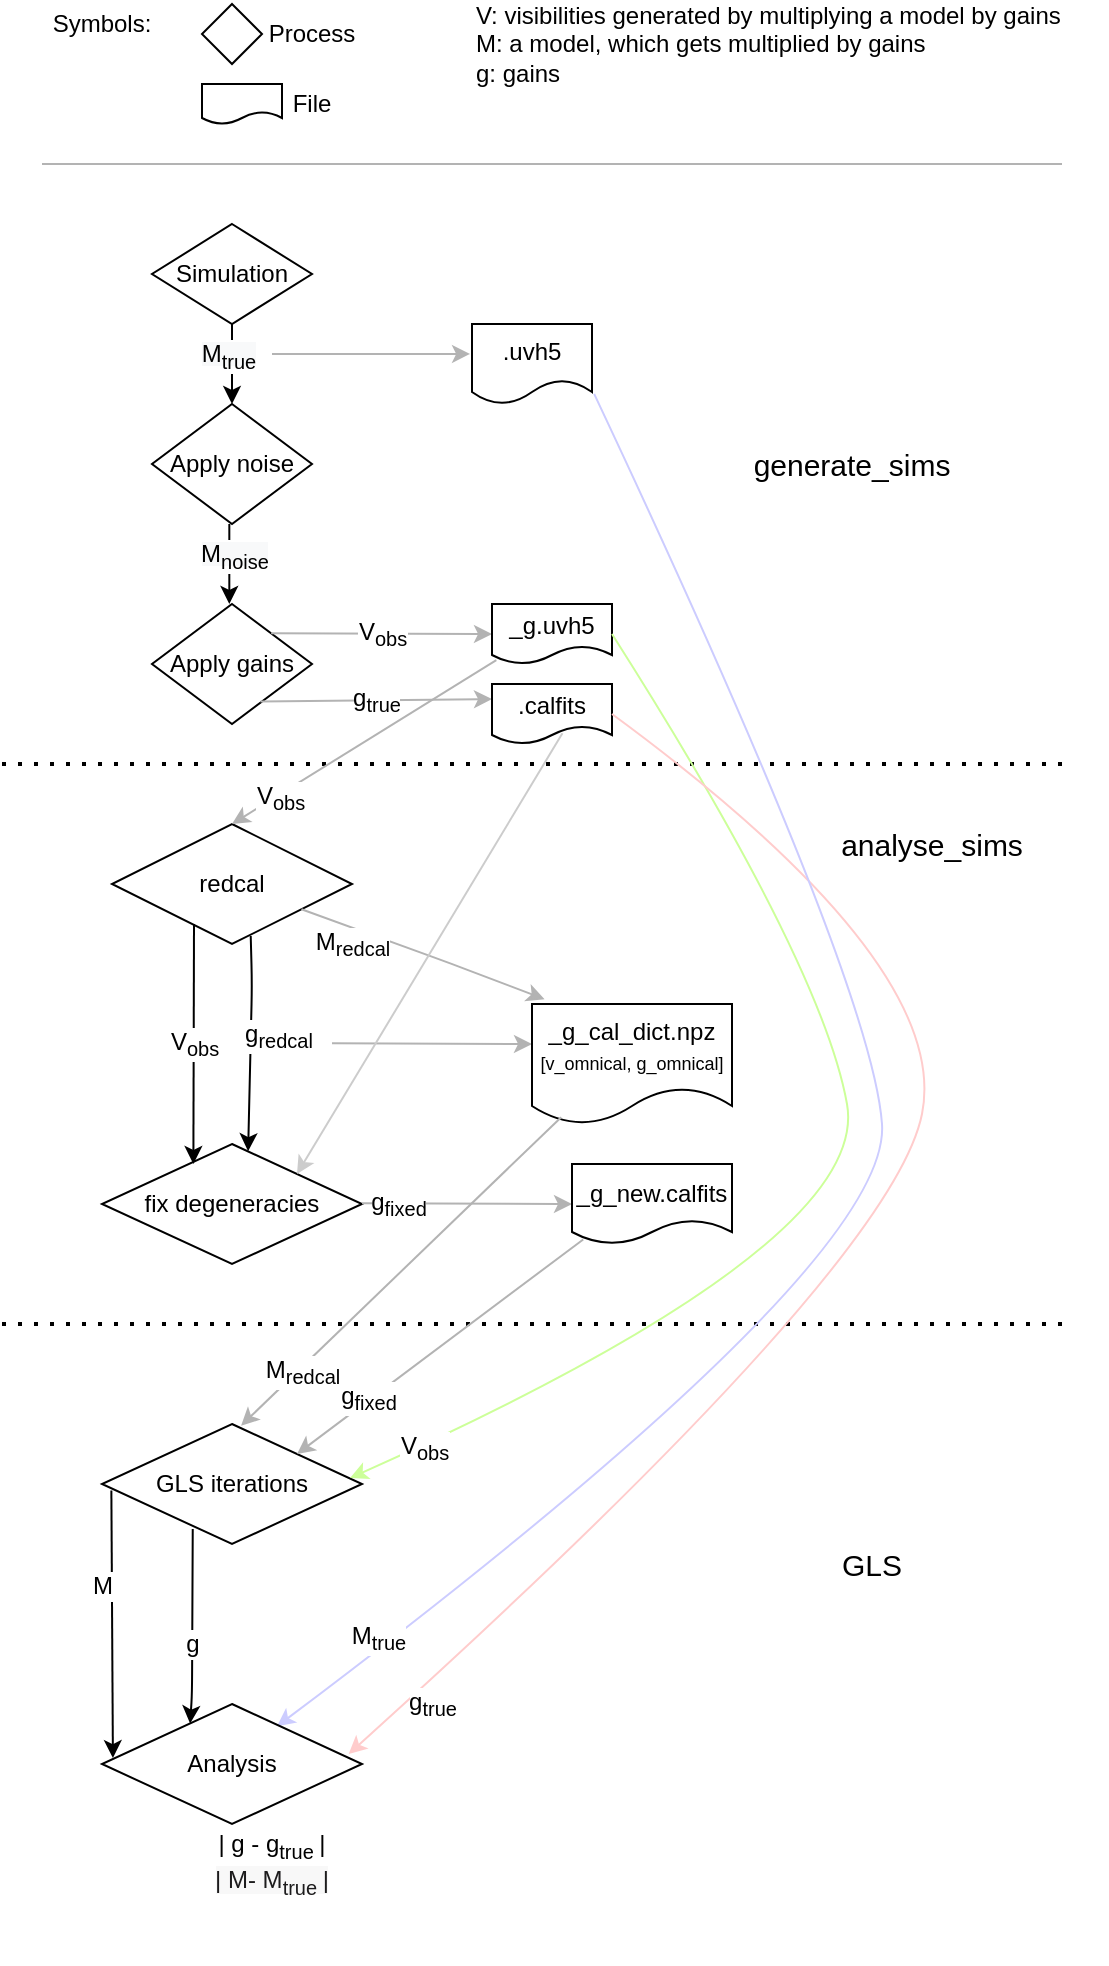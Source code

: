<mxfile version="14.5.1" type="device"><diagram id="iJU44VA_Lu3SkqdQJlMW" name="Page-1"><mxGraphModel dx="946" dy="630" grid="1" gridSize="10" guides="1" tooltips="1" connect="1" arrows="1" fold="1" page="1" pageScale="1" pageWidth="850" pageHeight="1100" math="0" shadow="0"><root><mxCell id="0"/><mxCell id="1" parent="0"/><mxCell id="j2zTqEzod_7cD6JWHPEv-5" value="Apply gains" style="rhombus;whiteSpace=wrap;html=1;" parent="1" vertex="1"><mxGeometry x="125" y="320" width="80" height="60" as="geometry"/></mxCell><mxCell id="j2zTqEzod_7cD6JWHPEv-11" value="Apply noise" style="rhombus;whiteSpace=wrap;html=1;" parent="1" vertex="1"><mxGeometry x="125" y="220" width="80" height="60" as="geometry"/></mxCell><mxCell id="j2zTqEzod_7cD6JWHPEv-12" value="" style="endArrow=classic;html=1;exitX=0.5;exitY=1;exitDx=0;exitDy=0;entryX=0.5;entryY=0;entryDx=0;entryDy=0;" parent="1" target="j2zTqEzod_7cD6JWHPEv-11" edge="1"><mxGeometry width="50" height="50" relative="1" as="geometry"><mxPoint x="165" y="180" as="sourcePoint"/><mxPoint x="165" y="210" as="targetPoint"/></mxGeometry></mxCell><mxCell id="j2zTqEzod_7cD6JWHPEv-24" value="&lt;font&gt;&lt;span style=&quot;background-color: rgb(248 , 249 , 250)&quot;&gt;&lt;font style=&quot;font-size: 12px&quot;&gt;M&lt;sub&gt;true&lt;/sub&gt;&lt;/font&gt;&lt;/span&gt;&lt;/font&gt;" style="edgeLabel;html=1;align=center;verticalAlign=middle;resizable=0;points=[];" parent="j2zTqEzod_7cD6JWHPEv-12" vertex="1" connectable="0"><mxGeometry x="-0.211" y="-2" relative="1" as="geometry"><mxPoint as="offset"/></mxGeometry></mxCell><mxCell id="j2zTqEzod_7cD6JWHPEv-15" value="" style="endArrow=none;dashed=1;html=1;dashPattern=1 3;strokeWidth=2;" parent="1" edge="1"><mxGeometry width="50" height="50" relative="1" as="geometry"><mxPoint x="50" y="400" as="sourcePoint"/><mxPoint x="580" y="400" as="targetPoint"/></mxGeometry></mxCell><mxCell id="j2zTqEzod_7cD6JWHPEv-16" value="&lt;font&gt;&lt;span style=&quot;font-size: 12px&quot;&gt;V&lt;/span&gt;&lt;sub&gt;&lt;font style=&quot;font-size: 10px&quot;&gt;obs&lt;/font&gt;&lt;/sub&gt;&lt;/font&gt;" style="endArrow=classic;html=1;exitX=0.5;exitY=1;exitDx=0;exitDy=0;strokeColor=#B3B3B3;entryX=0;entryY=0.5;entryDx=0;entryDy=0;" parent="1" target="j2zTqEzod_7cD6JWHPEv-28" edge="1"><mxGeometry width="50" height="50" relative="1" as="geometry"><mxPoint x="184.58" y="334.66" as="sourcePoint"/><mxPoint x="285" y="334.66" as="targetPoint"/></mxGeometry></mxCell><mxCell id="j2zTqEzod_7cD6JWHPEv-17" value="redcal" style="rhombus;whiteSpace=wrap;html=1;" parent="1" vertex="1"><mxGeometry x="105" y="430" width="120" height="60" as="geometry"/></mxCell><mxCell id="j2zTqEzod_7cD6JWHPEv-18" value="" style="endArrow=classic;html=1;exitX=1;exitY=0.5;exitDx=0;exitDy=0;strokeColor=#B3B3B3;" parent="1" edge="1"><mxGeometry width="50" height="50" relative="1" as="geometry"><mxPoint x="215" y="539.66" as="sourcePoint"/><mxPoint x="315" y="540" as="targetPoint"/></mxGeometry></mxCell><mxCell id="j2zTqEzod_7cD6JWHPEv-20" value="fix degeneracies" style="rhombus;whiteSpace=wrap;html=1;" parent="1" vertex="1"><mxGeometry x="100" y="590" width="130" height="60" as="geometry"/></mxCell><mxCell id="j2zTqEzod_7cD6JWHPEv-21" value="&lt;font&gt;&lt;font&gt;&lt;span style=&quot;font-size: 12px&quot;&gt;M&lt;/span&gt;&lt;sub&gt;&lt;font style=&quot;font-size: 10px&quot;&gt;redcal&lt;/font&gt;&lt;/sub&gt;&lt;/font&gt;&lt;/font&gt;" style="endArrow=classic;html=1;strokeColor=#B3B3B3;entryX=0.063;entryY=-0.04;entryDx=0;entryDy=0;entryPerimeter=0;" parent="1" source="j2zTqEzod_7cD6JWHPEv-17" target="j2zTqEzod_7cD6JWHPEv-34" edge="1"><mxGeometry x="-0.538" y="-8" width="50" height="50" relative="1" as="geometry"><mxPoint x="135.0" y="490" as="sourcePoint"/><mxPoint x="311" y="520" as="targetPoint"/><Array as="points"><mxPoint x="275" y="500"/></Array><mxPoint as="offset"/></mxGeometry></mxCell><mxCell id="j2zTqEzod_7cD6JWHPEv-22" value="" style="endArrow=classic;html=1;strokeColor=#CCCCCC;entryX=1;entryY=0;entryDx=0;entryDy=0;exitX=0.587;exitY=0.821;exitDx=0;exitDy=0;exitPerimeter=0;" parent="1" source="j2zTqEzod_7cD6JWHPEv-46" target="j2zTqEzod_7cD6JWHPEv-20" edge="1"><mxGeometry width="50" height="50" relative="1" as="geometry"><mxPoint x="325" y="360" as="sourcePoint"/><mxPoint x="365" y="360" as="targetPoint"/></mxGeometry></mxCell><mxCell id="j2zTqEzod_7cD6JWHPEv-23" value="&lt;span&gt;.&lt;/span&gt;&lt;font&gt;uvh5&lt;/font&gt;" style="shape=document;whiteSpace=wrap;html=1;boundedLbl=1;" parent="1" vertex="1"><mxGeometry x="285" y="180" width="60" height="40" as="geometry"/></mxCell><mxCell id="j2zTqEzod_7cD6JWHPEv-25" value="Simulation" style="rhombus;whiteSpace=wrap;html=1;" parent="1" vertex="1"><mxGeometry x="125" y="130" width="80" height="50" as="geometry"/></mxCell><mxCell id="j2zTqEzod_7cD6JWHPEv-6" value="" style="endArrow=classic;html=1;strokeColor=#B3B3B3;entryX=-0.016;entryY=0.374;entryDx=0;entryDy=0;entryPerimeter=0;" parent="1" target="j2zTqEzod_7cD6JWHPEv-23" edge="1"><mxGeometry width="50" height="50" relative="1" as="geometry"><mxPoint x="185" y="195" as="sourcePoint"/><mxPoint x="275" y="195" as="targetPoint"/></mxGeometry></mxCell><mxCell id="j2zTqEzod_7cD6JWHPEv-28" value="&lt;span&gt;_g.uvh5&lt;/span&gt;" style="shape=document;whiteSpace=wrap;html=1;boundedLbl=1;" parent="1" vertex="1"><mxGeometry x="295" y="320" width="60" height="30" as="geometry"/></mxCell><mxCell id="j2zTqEzod_7cD6JWHPEv-31" value="&lt;font&gt;&lt;span style=&quot;font-size: 12px&quot;&gt;g&lt;/span&gt;&lt;sub&gt;&lt;font style=&quot;font-size: 10px&quot;&gt;redcal&lt;/font&gt;&lt;/sub&gt;&lt;/font&gt;" style="endArrow=classic;html=1;entryX=0.562;entryY=0.06;entryDx=0;entryDy=0;entryPerimeter=0;exitX=0.578;exitY=0.933;exitDx=0;exitDy=0;exitPerimeter=0;" parent="1" source="j2zTqEzod_7cD6JWHPEv-17" target="j2zTqEzod_7cD6JWHPEv-20" edge="1"><mxGeometry x="-0.072" y="14" width="50" height="50" relative="1" as="geometry"><mxPoint x="173" y="500" as="sourcePoint"/><mxPoint x="175" y="590" as="targetPoint"/><Array as="points"><mxPoint x="175" y="510"/></Array><mxPoint as="offset"/></mxGeometry></mxCell><mxCell id="j2zTqEzod_7cD6JWHPEv-34" value="&lt;font&gt;&lt;font&gt;_g_cal_dict.npz&lt;br&gt;&lt;div style=&quot;text-align: left&quot;&gt;&lt;font style=&quot;font-size: 9px&quot;&gt;[v_omnical, g_omnical]&lt;/font&gt;&lt;/div&gt;&lt;/font&gt;&lt;/font&gt;" style="shape=document;whiteSpace=wrap;html=1;boundedLbl=1;" parent="1" vertex="1"><mxGeometry x="315" y="520" width="100" height="60" as="geometry"/></mxCell><mxCell id="j2zTqEzod_7cD6JWHPEv-35" value="&lt;font style=&quot;font-size: 15px&quot;&gt;generate_sims&lt;/font&gt;" style="text;html=1;strokeColor=none;fillColor=none;align=center;verticalAlign=middle;whiteSpace=wrap;rounded=0;" parent="1" vertex="1"><mxGeometry x="455" y="240" width="40" height="20" as="geometry"/></mxCell><mxCell id="j2zTqEzod_7cD6JWHPEv-37" value="&lt;font style=&quot;font-size: 15px&quot;&gt;analyse_sims&lt;/font&gt;" style="text;html=1;strokeColor=none;fillColor=none;align=center;verticalAlign=middle;whiteSpace=wrap;rounded=0;" parent="1" vertex="1"><mxGeometry x="495" y="430" width="40" height="20" as="geometry"/></mxCell><mxCell id="j2zTqEzod_7cD6JWHPEv-38" value="&lt;font&gt;&lt;span style=&quot;font-size: 12px&quot;&gt;V&lt;/span&gt;&lt;sub&gt;&lt;font style=&quot;font-size: 10px&quot;&gt;obs&lt;/font&gt;&lt;/sub&gt;&lt;/font&gt;" style="endArrow=classic;html=1;" parent="1" edge="1"><mxGeometry width="50" height="50" relative="1" as="geometry"><mxPoint x="146" y="480" as="sourcePoint"/><mxPoint x="145.69" y="600" as="targetPoint"/></mxGeometry></mxCell><mxCell id="j2zTqEzod_7cD6JWHPEv-41" value="" style="endArrow=classic;html=1;exitX=1;exitY=0.5;exitDx=0;exitDy=0;strokeColor=#B3B3B3;entryX=0;entryY=0.5;entryDx=0;entryDy=0;" parent="1" target="j2zTqEzod_7cD6JWHPEv-42" edge="1"><mxGeometry width="50" height="50" relative="1" as="geometry"><mxPoint x="230.0" y="619.66" as="sourcePoint"/><mxPoint x="330.0" y="620" as="targetPoint"/></mxGeometry></mxCell><mxCell id="j2zTqEzod_7cD6JWHPEv-43" value="&lt;font&gt;&lt;span style=&quot;font-size: 12px&quot;&gt;g&lt;/span&gt;&lt;sub&gt;&lt;font style=&quot;font-size: 10px&quot;&gt;fixed&lt;/font&gt;&lt;/sub&gt;&lt;/font&gt;" style="edgeLabel;html=1;align=center;verticalAlign=middle;resizable=0;points=[];" parent="j2zTqEzod_7cD6JWHPEv-41" vertex="1" connectable="0"><mxGeometry x="-0.168" y="1" relative="1" as="geometry"><mxPoint x="-25.45" y="1.2" as="offset"/></mxGeometry></mxCell><mxCell id="j2zTqEzod_7cD6JWHPEv-42" value="&lt;font size=&quot;1&quot;&gt;&lt;p class=&quot;p1&quot; style=&quot;margin: 0px ; font-stretch: normal ; line-height: normal&quot;&gt;&lt;span class=&quot;s1&quot; style=&quot;font-size: 12px&quot;&gt;_g_new.calfits&lt;/span&gt;&lt;/p&gt;&lt;/font&gt;" style="shape=document;whiteSpace=wrap;html=1;boundedLbl=1;" parent="1" vertex="1"><mxGeometry x="335" y="600" width="80" height="40" as="geometry"/></mxCell><mxCell id="j2zTqEzod_7cD6JWHPEv-45" value="&lt;font&gt;&lt;span style=&quot;font-size: 12px&quot;&gt;g&lt;/span&gt;&lt;sub&gt;&lt;font style=&quot;font-size: 10px&quot;&gt;true&lt;/font&gt;&lt;/sub&gt;&lt;/font&gt;" style="endArrow=classic;html=1;exitX=0.678;exitY=0.813;exitDx=0;exitDy=0;strokeColor=#B3B3B3;exitPerimeter=0;entryX=0;entryY=0.25;entryDx=0;entryDy=0;" parent="1" source="j2zTqEzod_7cD6JWHPEv-5" target="j2zTqEzod_7cD6JWHPEv-46" edge="1"><mxGeometry width="50" height="50" relative="1" as="geometry"><mxPoint x="184.58" y="370" as="sourcePoint"/><mxPoint x="285.0" y="370" as="targetPoint"/></mxGeometry></mxCell><mxCell id="j2zTqEzod_7cD6JWHPEv-46" value="&lt;span&gt;.calfits&lt;/span&gt;" style="shape=document;whiteSpace=wrap;html=1;boundedLbl=1;" parent="1" vertex="1"><mxGeometry x="295" y="360" width="60" height="30" as="geometry"/></mxCell><mxCell id="j2zTqEzod_7cD6JWHPEv-48" value="" style="endArrow=classic;html=1;strokeColor=#B3B3B3;exitX=0.036;exitY=0.936;exitDx=0;exitDy=0;entryX=0.5;entryY=0;entryDx=0;entryDy=0;exitPerimeter=0;" parent="1" source="j2zTqEzod_7cD6JWHPEv-28" target="j2zTqEzod_7cD6JWHPEv-17" edge="1"><mxGeometry width="50" height="50" relative="1" as="geometry"><mxPoint x="65" y="480" as="sourcePoint"/><mxPoint x="115" y="430" as="targetPoint"/></mxGeometry></mxCell><mxCell id="j2zTqEzod_7cD6JWHPEv-72" value="&lt;font&gt;&lt;span style=&quot;font-size: 12px&quot;&gt;V&lt;/span&gt;&lt;sub&gt;&lt;font style=&quot;font-size: 10px&quot;&gt;obs&lt;/font&gt;&lt;/sub&gt;&lt;/font&gt;" style="edgeLabel;html=1;align=center;verticalAlign=middle;resizable=0;points=[];" parent="j2zTqEzod_7cD6JWHPEv-48" vertex="1" connectable="0"><mxGeometry x="0.647" y="1" relative="1" as="geometry"><mxPoint as="offset"/></mxGeometry></mxCell><mxCell id="j2zTqEzod_7cD6JWHPEv-50" value="" style="endArrow=none;dashed=1;html=1;dashPattern=1 3;strokeWidth=2;" parent="1" edge="1"><mxGeometry width="50" height="50" relative="1" as="geometry"><mxPoint x="50" y="680" as="sourcePoint"/><mxPoint x="580" y="680" as="targetPoint"/></mxGeometry></mxCell><mxCell id="j2zTqEzod_7cD6JWHPEv-51" value="GLS iterations" style="rhombus;whiteSpace=wrap;html=1;" parent="1" vertex="1"><mxGeometry x="100" y="730" width="130" height="60" as="geometry"/></mxCell><mxCell id="j2zTqEzod_7cD6JWHPEv-53" value="" style="curved=1;endArrow=classic;html=1;strokeColor=#CCFF99;exitX=1;exitY=0.5;exitDx=0;exitDy=0;entryX=0.954;entryY=0.451;entryDx=0;entryDy=0;entryPerimeter=0;" parent="1" source="j2zTqEzod_7cD6JWHPEv-28" target="j2zTqEzod_7cD6JWHPEv-51" edge="1"><mxGeometry width="50" height="50" relative="1" as="geometry"><mxPoint x="365" y="340" as="sourcePoint"/><mxPoint x="365" y="700" as="targetPoint"/><Array as="points"><mxPoint x="460" y="500"/><mxPoint x="485" y="640"/></Array></mxGeometry></mxCell><mxCell id="j2zTqEzod_7cD6JWHPEv-59" value="&lt;font&gt;&lt;span style=&quot;font-size: 12px&quot;&gt;V&lt;/span&gt;&lt;sub&gt;&lt;font style=&quot;font-size: 10px&quot;&gt;obs&lt;/font&gt;&lt;/sub&gt;&lt;/font&gt;" style="edgeLabel;html=1;align=center;verticalAlign=middle;resizable=0;points=[];" parent="j2zTqEzod_7cD6JWHPEv-53" vertex="1" connectable="0"><mxGeometry x="0.777" y="1" relative="1" as="geometry"><mxPoint x="-26.48" y="12.1" as="offset"/></mxGeometry></mxCell><mxCell id="j2zTqEzod_7cD6JWHPEv-55" value="" style="endArrow=classic;html=1;strokeColor=#B3B3B3;entryX=1;entryY=0;entryDx=0;entryDy=0;exitX=0.07;exitY=0.943;exitDx=0;exitDy=0;exitPerimeter=0;" parent="1" source="j2zTqEzod_7cD6JWHPEv-42" target="j2zTqEzod_7cD6JWHPEv-51" edge="1"><mxGeometry width="50" height="50" relative="1" as="geometry"><mxPoint x="235" y="680" as="sourcePoint"/><mxPoint x="285" y="630" as="targetPoint"/></mxGeometry></mxCell><mxCell id="j2zTqEzod_7cD6JWHPEv-58" value="&lt;font&gt;&lt;span style=&quot;font-size: 12px&quot;&gt;g&lt;/span&gt;&lt;sub&gt;&lt;font style=&quot;font-size: 10px&quot;&gt;fixed&lt;/font&gt;&lt;/sub&gt;&lt;/font&gt;" style="edgeLabel;html=1;align=center;verticalAlign=middle;resizable=0;points=[];" parent="j2zTqEzod_7cD6JWHPEv-55" vertex="1" connectable="0"><mxGeometry x="0.495" y="-1" relative="1" as="geometry"><mxPoint as="offset"/></mxGeometry></mxCell><mxCell id="j2zTqEzod_7cD6JWHPEv-56" value="" style="endArrow=classic;html=1;strokeColor=#B3B3B3;entryX=0.535;entryY=0.014;entryDx=0;entryDy=0;entryPerimeter=0;exitX=0.146;exitY=0.943;exitDx=0;exitDy=0;exitPerimeter=0;" parent="1" source="j2zTqEzod_7cD6JWHPEv-34" target="j2zTqEzod_7cD6JWHPEv-51" edge="1"><mxGeometry width="50" height="50" relative="1" as="geometry"><mxPoint x="345" y="557" as="sourcePoint"/><mxPoint x="175" y="710" as="targetPoint"/></mxGeometry></mxCell><mxCell id="j2zTqEzod_7cD6JWHPEv-57" value="&lt;span style=&quot;font-size: 12px&quot;&gt;M&lt;/span&gt;&lt;sub&gt;&lt;font style=&quot;font-size: 10px&quot;&gt;redcal&lt;/font&gt;&lt;/sub&gt;" style="edgeLabel;html=1;align=center;verticalAlign=middle;resizable=0;points=[];" parent="j2zTqEzod_7cD6JWHPEv-56" vertex="1" connectable="0"><mxGeometry x="0.637" y="1" relative="1" as="geometry"><mxPoint as="offset"/></mxGeometry></mxCell><mxCell id="j2zTqEzod_7cD6JWHPEv-61" value="" style="endArrow=classic;html=1;strokeColor=#000000;exitX=0.036;exitY=0.554;exitDx=0;exitDy=0;exitPerimeter=0;entryX=0.042;entryY=0.451;entryDx=0;entryDy=0;entryPerimeter=0;" parent="1" source="j2zTqEzod_7cD6JWHPEv-51" target="j2zTqEzod_7cD6JWHPEv-70" edge="1"><mxGeometry width="50" height="50" relative="1" as="geometry"><mxPoint x="105.5" y="770" as="sourcePoint"/><mxPoint x="105" y="880" as="targetPoint"/></mxGeometry></mxCell><mxCell id="j2zTqEzod_7cD6JWHPEv-63" value="&lt;span style=&quot;font-size: 12px&quot;&gt;M&lt;/span&gt;" style="edgeLabel;html=1;align=center;verticalAlign=middle;resizable=0;points=[];" parent="j2zTqEzod_7cD6JWHPEv-61" vertex="1" connectable="0"><mxGeometry x="0.507" y="-2" relative="1" as="geometry"><mxPoint x="-3.27" y="-53.94" as="offset"/></mxGeometry></mxCell><mxCell id="j2zTqEzod_7cD6JWHPEv-64" value="" style="endArrow=classic;html=1;strokeColor=#000000;exitX=0.349;exitY=0.876;exitDx=0;exitDy=0;exitPerimeter=0;entryX=0.339;entryY=0.163;entryDx=0;entryDy=0;entryPerimeter=0;" parent="1" source="j2zTqEzod_7cD6JWHPEv-51" target="j2zTqEzod_7cD6JWHPEv-70" edge="1"><mxGeometry width="50" height="50" relative="1" as="geometry"><mxPoint x="145" y="790" as="sourcePoint"/><mxPoint x="145" y="870" as="targetPoint"/><Array as="points"><mxPoint x="145" y="865"/></Array></mxGeometry></mxCell><mxCell id="j2zTqEzod_7cD6JWHPEv-65" value="&lt;span style=&quot;font-size: 12px&quot;&gt;g&lt;/span&gt;" style="edgeLabel;html=1;align=center;verticalAlign=middle;resizable=0;points=[];" parent="j2zTqEzod_7cD6JWHPEv-64" vertex="1" connectable="0"><mxGeometry x="0.507" y="-2" relative="1" as="geometry"><mxPoint x="1.88" y="-16.54" as="offset"/></mxGeometry></mxCell><mxCell id="j2zTqEzod_7cD6JWHPEv-66" value="" style="curved=1;endArrow=classic;html=1;strokeColor=#FFCCCC;exitX=1;exitY=0.5;exitDx=0;exitDy=0;entryX=0.949;entryY=0.416;entryDx=0;entryDy=0;entryPerimeter=0;" parent="1" source="j2zTqEzod_7cD6JWHPEv-46" target="j2zTqEzod_7cD6JWHPEv-70" edge="1"><mxGeometry width="50" height="50" relative="1" as="geometry"><mxPoint x="365.0" y="345" as="sourcePoint"/><mxPoint x="215" y="850" as="targetPoint"/><Array as="points"><mxPoint x="525" y="500"/><mxPoint x="495" y="650"/></Array></mxGeometry></mxCell><mxCell id="j2zTqEzod_7cD6JWHPEv-67" value="&lt;span style=&quot;font-size: 12px&quot;&gt;g&lt;/span&gt;&lt;sub&gt;&lt;font style=&quot;font-size: 10px&quot;&gt;true&lt;/font&gt;&lt;/sub&gt;" style="edgeLabel;html=1;align=center;verticalAlign=middle;resizable=0;points=[];" parent="j2zTqEzod_7cD6JWHPEv-66" vertex="1" connectable="0"><mxGeometry x="0.777" y="1" relative="1" as="geometry"><mxPoint x="-19.54" y="28.86" as="offset"/></mxGeometry></mxCell><mxCell id="j2zTqEzod_7cD6JWHPEv-68" value="" style="curved=1;endArrow=classic;html=1;strokeColor=#CCCCFF;exitX=1.018;exitY=0.874;exitDx=0;exitDy=0;exitPerimeter=0;entryX=0.673;entryY=0.186;entryDx=0;entryDy=0;entryPerimeter=0;" parent="1" source="j2zTqEzod_7cD6JWHPEv-23" target="j2zTqEzod_7cD6JWHPEv-70" edge="1"><mxGeometry width="50" height="50" relative="1" as="geometry"><mxPoint x="365.0" y="345" as="sourcePoint"/><mxPoint x="205" y="830" as="targetPoint"/><Array as="points"><mxPoint x="485" y="510"/><mxPoint x="495" y="650"/></Array></mxGeometry></mxCell><mxCell id="j2zTqEzod_7cD6JWHPEv-69" value="&lt;span style=&quot;font-size: 12px&quot;&gt;M&lt;/span&gt;&lt;sub&gt;&lt;font style=&quot;font-size: 10px&quot;&gt;true&lt;/font&gt;&lt;/sub&gt;" style="edgeLabel;html=1;align=center;verticalAlign=middle;resizable=0;points=[];" parent="j2zTqEzod_7cD6JWHPEv-68" vertex="1" connectable="0"><mxGeometry x="0.777" y="1" relative="1" as="geometry"><mxPoint x="-26.48" y="12.1" as="offset"/></mxGeometry></mxCell><mxCell id="j2zTqEzod_7cD6JWHPEv-70" value="Analysis" style="rhombus;whiteSpace=wrap;html=1;" parent="1" vertex="1"><mxGeometry x="100" y="870" width="130" height="60" as="geometry"/></mxCell><mxCell id="j2zTqEzod_7cD6JWHPEv-71" value="&lt;font style=&quot;font-size: 15px&quot;&gt;GLS&lt;/font&gt;" style="text;html=1;strokeColor=none;fillColor=none;align=center;verticalAlign=middle;whiteSpace=wrap;rounded=0;" parent="1" vertex="1"><mxGeometry x="465" y="790" width="40" height="20" as="geometry"/></mxCell><mxCell id="j2zTqEzod_7cD6JWHPEv-75" value="&lt;div class=&quot;c-virtual_list__item&quot; tabindex=&quot;-1&quot; id=&quot;1616692116.005&quot; style=&quot;box-sizing: inherit ; position: absolute ; width: 1079px ; outline-width: 0px ; outline-style: none ; color: rgb(29 , 28 , 29) ; font-family: , &amp;#34;applelogo&amp;#34; , sans-serif ; font-size: 15px ; background-color: rgb(255 , 255 , 255) ; top: 3404px&quot;&gt;&lt;div class=&quot;c-message_kit__background p-message_pane_message__message c-message_kit__message&quot; style=&quot;box-sizing: inherit ; background: rgba(, 1) ; overflow-wrap: break-word ; line-height: 1.467&quot;&gt;&lt;div class=&quot;c-message_kit__hover&quot; style=&quot;box-sizing: inherit&quot;&gt;&lt;div class=&quot;c-message_kit__actions c-message_kit__actions--above&quot; style=&quot;box-sizing: inherit ; position: relative&quot;&gt;&lt;div class=&quot;c-message_kit__gutter&quot; style=&quot;box-sizing: inherit ; display: flex ; padding: 8px 20px&quot;&gt;&lt;div class=&quot;c-message_kit__gutter__right&quot; style=&quot;box-sizing: inherit ; min-width: 0px ; padding: 8px 8px 8px 16px ; margin: -12px -8px -16px -16px&quot;&gt;&lt;div class=&quot;c-message_kit__blocks c-message_kit__blocks--rich_text&quot; style=&quot;box-sizing: inherit ; max-width: none ; margin-bottom: 4px&quot;&gt;&lt;div class=&quot;c-message__message_blocks c-message__message_blocks--rich_text&quot; style=&quot;box-sizing: inherit ; max-width: none ; overflow-wrap: break-word&quot;&gt;&lt;div class=&quot;p-block_kit_renderer&quot; style=&quot;box-sizing: inherit ; width: 995px&quot;&gt;&lt;div class=&quot;p-block_kit_renderer__block_wrapper p-block_kit_renderer__block_wrapper--first&quot; style=&quot;box-sizing: inherit ; display: flex&quot;&gt;&lt;div class=&quot;p-rich_text_block&quot; dir=&quot;auto&quot; style=&quot;box-sizing: inherit ; width: 995px ; line-height: 1.467&quot;&gt;&lt;div class=&quot;p-rich_text_section&quot; style=&quot;box-sizing: inherit&quot;&gt;|g_i^model - g_i^true|&lt;/div&gt;&lt;/div&gt;&lt;/div&gt;&lt;/div&gt;&lt;/div&gt;&lt;/div&gt;&lt;/div&gt;&lt;/div&gt;&lt;/div&gt;&lt;/div&gt;&lt;/div&gt;&lt;/div&gt;&lt;div class=&quot;c-virtual_list__item&quot; tabindex=&quot;-1&quot; id=&quot;1616692125.005&quot; style=&quot;box-sizing: inherit ; position: absolute ; width: 1079px ; color: rgb(29 , 28 , 29) ; font-family: , &amp;#34;applelogo&amp;#34; , sans-serif ; font-size: 15px ; background-color: rgb(255 , 255 , 255) ; top: 3434px&quot;&gt;&lt;div class=&quot;c-message_kit__background c-message_kit__background--hovered p-message_pane_message__message c-message_kit__message&quot; style=&quot;box-sizing: inherit ; background: rgba(, 1) ; overflow-wrap: break-word ; line-height: 1.467&quot;&gt;&lt;div class=&quot;c-message_kit__hover c-message_kit__hover--hovered&quot; style=&quot;box-sizing: inherit&quot;&gt;&lt;div class=&quot;c-message_kit__actions c-message_kit__actions--above&quot; style=&quot;box-sizing: inherit ; position: relative&quot;&gt;&lt;div class=&quot;c-message_kit__labels__offscreen_message&quot; style=&quot;box-sizing: inherit ; position: absolute ; overflow: hidden ; clip: rect(0px , 0px , 0px , 0px) ; height: 1px ; width: 1px ; margin: -1px ; padding: 0px ; border: 0px&quot;&gt;&lt;/div&gt;&lt;div class=&quot;c-message_kit__gutter&quot; style=&quot;box-sizing: inherit ; display: flex ; padding: 8px 20px&quot;&gt;&lt;div class=&quot;c-message_kit__gutter__left&quot; style=&quot;box-sizing: inherit ; margin-right: 8px ; display: flex&quot;&gt;&lt;div class=&quot;p-message_pane_message__compact_timestamp p-message_pane_message__compact_timestamp--light p-message_pane_message__compact_timestamp--adjacent&quot; style=&quot;box-sizing: inherit ; margin: -4px 0px -4px -20px ; width: 56px ; text-align: right ; opacity: 1&quot;&gt;&lt;a class=&quot;c-link c-timestamp&quot; href=&quot;https://heraqmul.slack.com/archives/G016C1EKU9F/p1616692125005100&quot; style=&quot;box-sizing: inherit ; font-size: 12px&quot;&gt;&lt;span class=&quot;c-timestamp__label&quot; style=&quot;box-sizing: inherit ; color: rgba(, 1)&quot;&gt;5:08&lt;/span&gt;&lt;/a&gt;&lt;/div&gt;&lt;/div&gt;&lt;div class=&quot;c-message_kit__gutter__right&quot; style=&quot;box-sizing: inherit ; min-width: 0px ; padding: 8px 8px 8px 16px ; margin: -12px -8px -16px -16px&quot;&gt;&lt;div class=&quot;c-message_kit__blocks c-message_kit__blocks--rich_text&quot; style=&quot;box-sizing: inherit ; max-width: none ; margin-bottom: 4px&quot;&gt;&lt;div class=&quot;c-message__message_blocks c-message__message_blocks--rich_text&quot; style=&quot;box-sizing: inherit ; max-width: none ; overflow-wrap: break-word&quot;&gt;&lt;div class=&quot;p-block_kit_renderer&quot; style=&quot;box-sizing: inherit ; width: 995px&quot;&gt;&lt;div class=&quot;p-block_kit_renderer__block_wrapper p-block_kit_renderer__block_wrapper--first&quot; style=&quot;box-sizing: inherit ; display: flex&quot;&gt;&lt;div class=&quot;p-rich_text_block&quot; dir=&quot;auto&quot; style=&quot;box-sizing: inherit ; width: 995px ; line-height: 1.467&quot;&gt;&lt;div class=&quot;p-rich_text_section&quot; style=&quot;box-sizing: inherit&quot;&gt;|V_model - V_true|&lt;/div&gt;&lt;/div&gt;&lt;/div&gt;&lt;/div&gt;&lt;/div&gt;&lt;/div&gt;&lt;/div&gt;&lt;/div&gt;&lt;/div&gt;&lt;/div&gt;&lt;/div&gt;&lt;/div&gt;" style="text;html=1;strokeColor=none;fillColor=none;align=center;verticalAlign=middle;whiteSpace=wrap;rounded=0;" parent="1" vertex="1"><mxGeometry x="105" y="980" width="40" height="20" as="geometry"/></mxCell><mxCell id="j2zTqEzod_7cD6JWHPEv-78" value="" style="endArrow=classic;html=1;exitX=0.5;exitY=1;exitDx=0;exitDy=0;entryX=0.5;entryY=0;entryDx=0;entryDy=0;" parent="1" edge="1"><mxGeometry width="50" height="50" relative="1" as="geometry"><mxPoint x="163.66" y="280" as="sourcePoint"/><mxPoint x="163.66" y="320" as="targetPoint"/></mxGeometry></mxCell><mxCell id="j2zTqEzod_7cD6JWHPEv-79" value="&lt;font&gt;&lt;span style=&quot;background-color: rgb(248 , 249 , 250)&quot;&gt;&lt;font style=&quot;font-size: 12px&quot;&gt;M&lt;sub&gt;noise&lt;/sub&gt;&lt;/font&gt;&lt;/span&gt;&lt;/font&gt;" style="edgeLabel;html=1;align=center;verticalAlign=middle;resizable=0;points=[];" parent="j2zTqEzod_7cD6JWHPEv-78" vertex="1" connectable="0"><mxGeometry x="-0.211" y="-2" relative="1" as="geometry"><mxPoint x="4" as="offset"/></mxGeometry></mxCell><mxCell id="j2zTqEzod_7cD6JWHPEv-80" value="| g - g&lt;sub&gt;true&amp;nbsp;&lt;/sub&gt;|&lt;br&gt;&lt;div style=&quot;text-align: left&quot;&gt;&lt;span style=&quot;color: rgb(29 , 28 , 29) ; background-color: rgb(248 , 248 , 248)&quot;&gt;&lt;font style=&quot;font-size: 12px&quot;&gt;| M- M&lt;sub&gt;true&amp;nbsp;&lt;/sub&gt;|&lt;/font&gt;&lt;/span&gt;&lt;br&gt;&lt;/div&gt;" style="text;html=1;strokeColor=none;fillColor=none;align=center;verticalAlign=middle;whiteSpace=wrap;rounded=0;" parent="1" vertex="1"><mxGeometry x="125" y="940" width="120" height="20" as="geometry"/></mxCell><mxCell id="j2zTqEzod_7cD6JWHPEv-81" value="Symbols:" style="text;html=1;strokeColor=none;fillColor=none;align=center;verticalAlign=middle;whiteSpace=wrap;rounded=0;" parent="1" vertex="1"><mxGeometry x="80" y="20" width="40" height="20" as="geometry"/></mxCell><mxCell id="j2zTqEzod_7cD6JWHPEv-82" value="" style="rhombus;whiteSpace=wrap;html=1;" parent="1" vertex="1"><mxGeometry x="150" y="20" width="30" height="30" as="geometry"/></mxCell><mxCell id="j2zTqEzod_7cD6JWHPEv-83" value="Process" style="text;html=1;strokeColor=none;fillColor=none;align=center;verticalAlign=middle;whiteSpace=wrap;rounded=0;" parent="1" vertex="1"><mxGeometry x="185" y="25" width="40" height="20" as="geometry"/></mxCell><mxCell id="j2zTqEzod_7cD6JWHPEv-84" value="" style="shape=document;whiteSpace=wrap;html=1;boundedLbl=1;" parent="1" vertex="1"><mxGeometry x="150" y="60" width="40" height="20" as="geometry"/></mxCell><mxCell id="j2zTqEzod_7cD6JWHPEv-85" value="File" style="text;html=1;strokeColor=none;fillColor=none;align=center;verticalAlign=middle;whiteSpace=wrap;rounded=0;" parent="1" vertex="1"><mxGeometry x="185" y="60" width="40" height="20" as="geometry"/></mxCell><mxCell id="j2zTqEzod_7cD6JWHPEv-86" value="V: visibilities generated by multiplying a model by gains&lt;br&gt;M: a model, which gets multiplied by gains&lt;br&gt;g: gains" style="text;html=1;strokeColor=none;fillColor=none;align=left;verticalAlign=middle;whiteSpace=wrap;rounded=0;" parent="1" vertex="1"><mxGeometry x="285" y="30" width="317.5" height="20" as="geometry"/></mxCell><mxCell id="j2zTqEzod_7cD6JWHPEv-88" value="" style="endArrow=none;html=1;strokeColor=#B3B3B3;" parent="1" edge="1"><mxGeometry width="50" height="50" relative="1" as="geometry"><mxPoint x="70" y="100" as="sourcePoint"/><mxPoint x="580" y="100" as="targetPoint"/></mxGeometry></mxCell></root></mxGraphModel></diagram></mxfile>